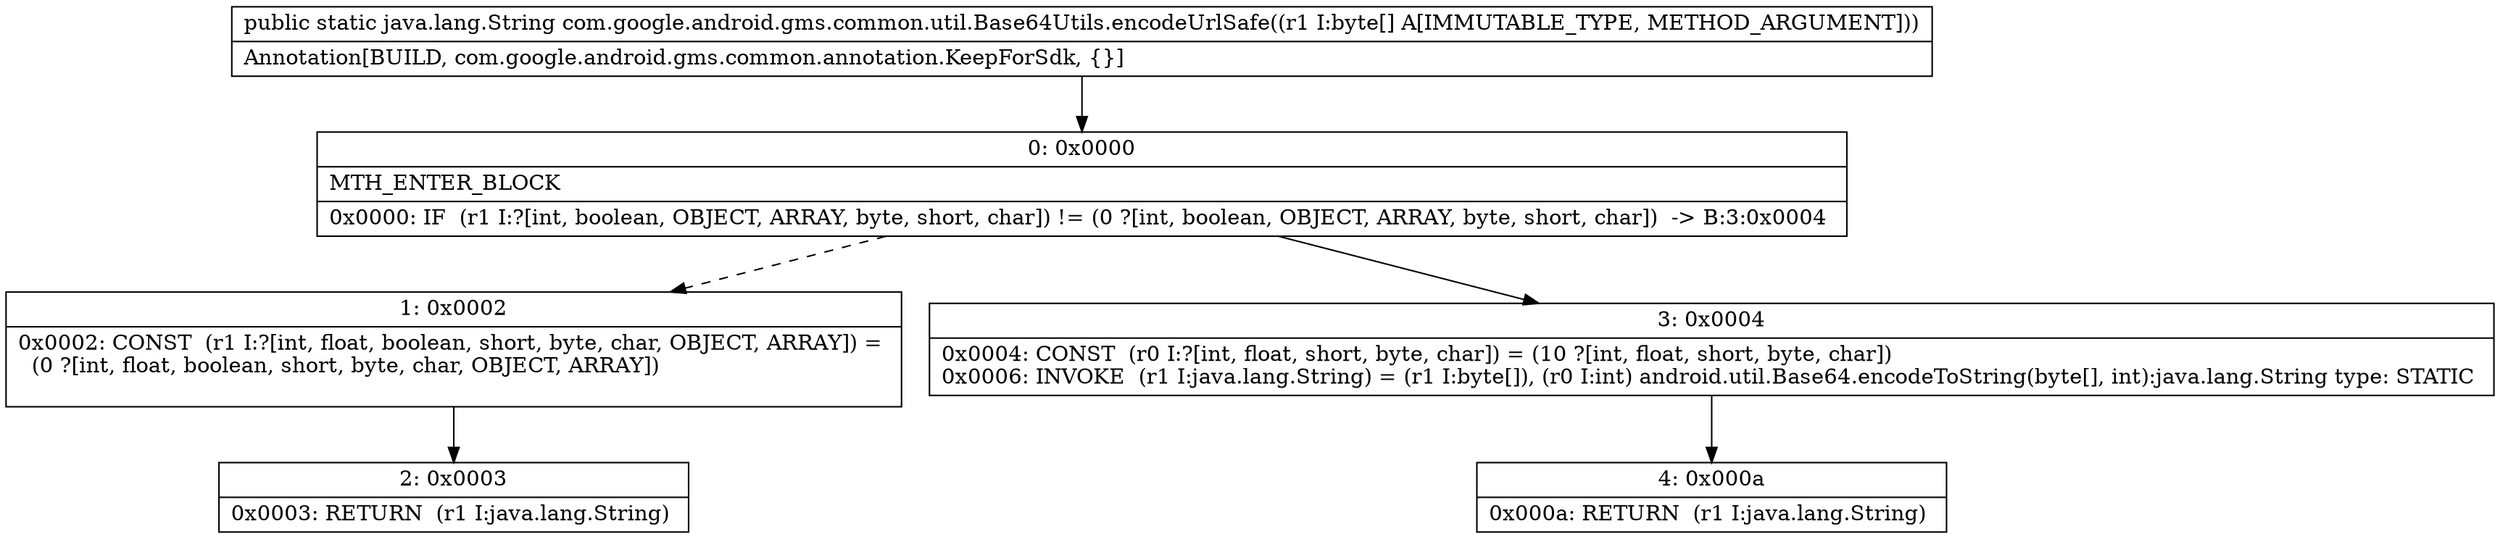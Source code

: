 digraph "CFG forcom.google.android.gms.common.util.Base64Utils.encodeUrlSafe([B)Ljava\/lang\/String;" {
Node_0 [shape=record,label="{0\:\ 0x0000|MTH_ENTER_BLOCK\l|0x0000: IF  (r1 I:?[int, boolean, OBJECT, ARRAY, byte, short, char]) != (0 ?[int, boolean, OBJECT, ARRAY, byte, short, char])  \-\> B:3:0x0004 \l}"];
Node_1 [shape=record,label="{1\:\ 0x0002|0x0002: CONST  (r1 I:?[int, float, boolean, short, byte, char, OBJECT, ARRAY]) = \l  (0 ?[int, float, boolean, short, byte, char, OBJECT, ARRAY])\l \l}"];
Node_2 [shape=record,label="{2\:\ 0x0003|0x0003: RETURN  (r1 I:java.lang.String) \l}"];
Node_3 [shape=record,label="{3\:\ 0x0004|0x0004: CONST  (r0 I:?[int, float, short, byte, char]) = (10 ?[int, float, short, byte, char]) \l0x0006: INVOKE  (r1 I:java.lang.String) = (r1 I:byte[]), (r0 I:int) android.util.Base64.encodeToString(byte[], int):java.lang.String type: STATIC \l}"];
Node_4 [shape=record,label="{4\:\ 0x000a|0x000a: RETURN  (r1 I:java.lang.String) \l}"];
MethodNode[shape=record,label="{public static java.lang.String com.google.android.gms.common.util.Base64Utils.encodeUrlSafe((r1 I:byte[] A[IMMUTABLE_TYPE, METHOD_ARGUMENT]))  | Annotation[BUILD, com.google.android.gms.common.annotation.KeepForSdk, \{\}]\l}"];
MethodNode -> Node_0;
Node_0 -> Node_1[style=dashed];
Node_0 -> Node_3;
Node_1 -> Node_2;
Node_3 -> Node_4;
}


